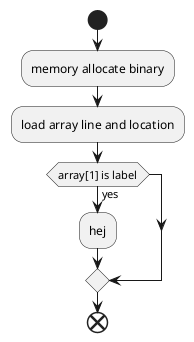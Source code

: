 @startuml
start
:memory allocate binary;
:load array line and location;
if (array[1] is label) then (yes)
    :hej;
endif
end
@enduml
